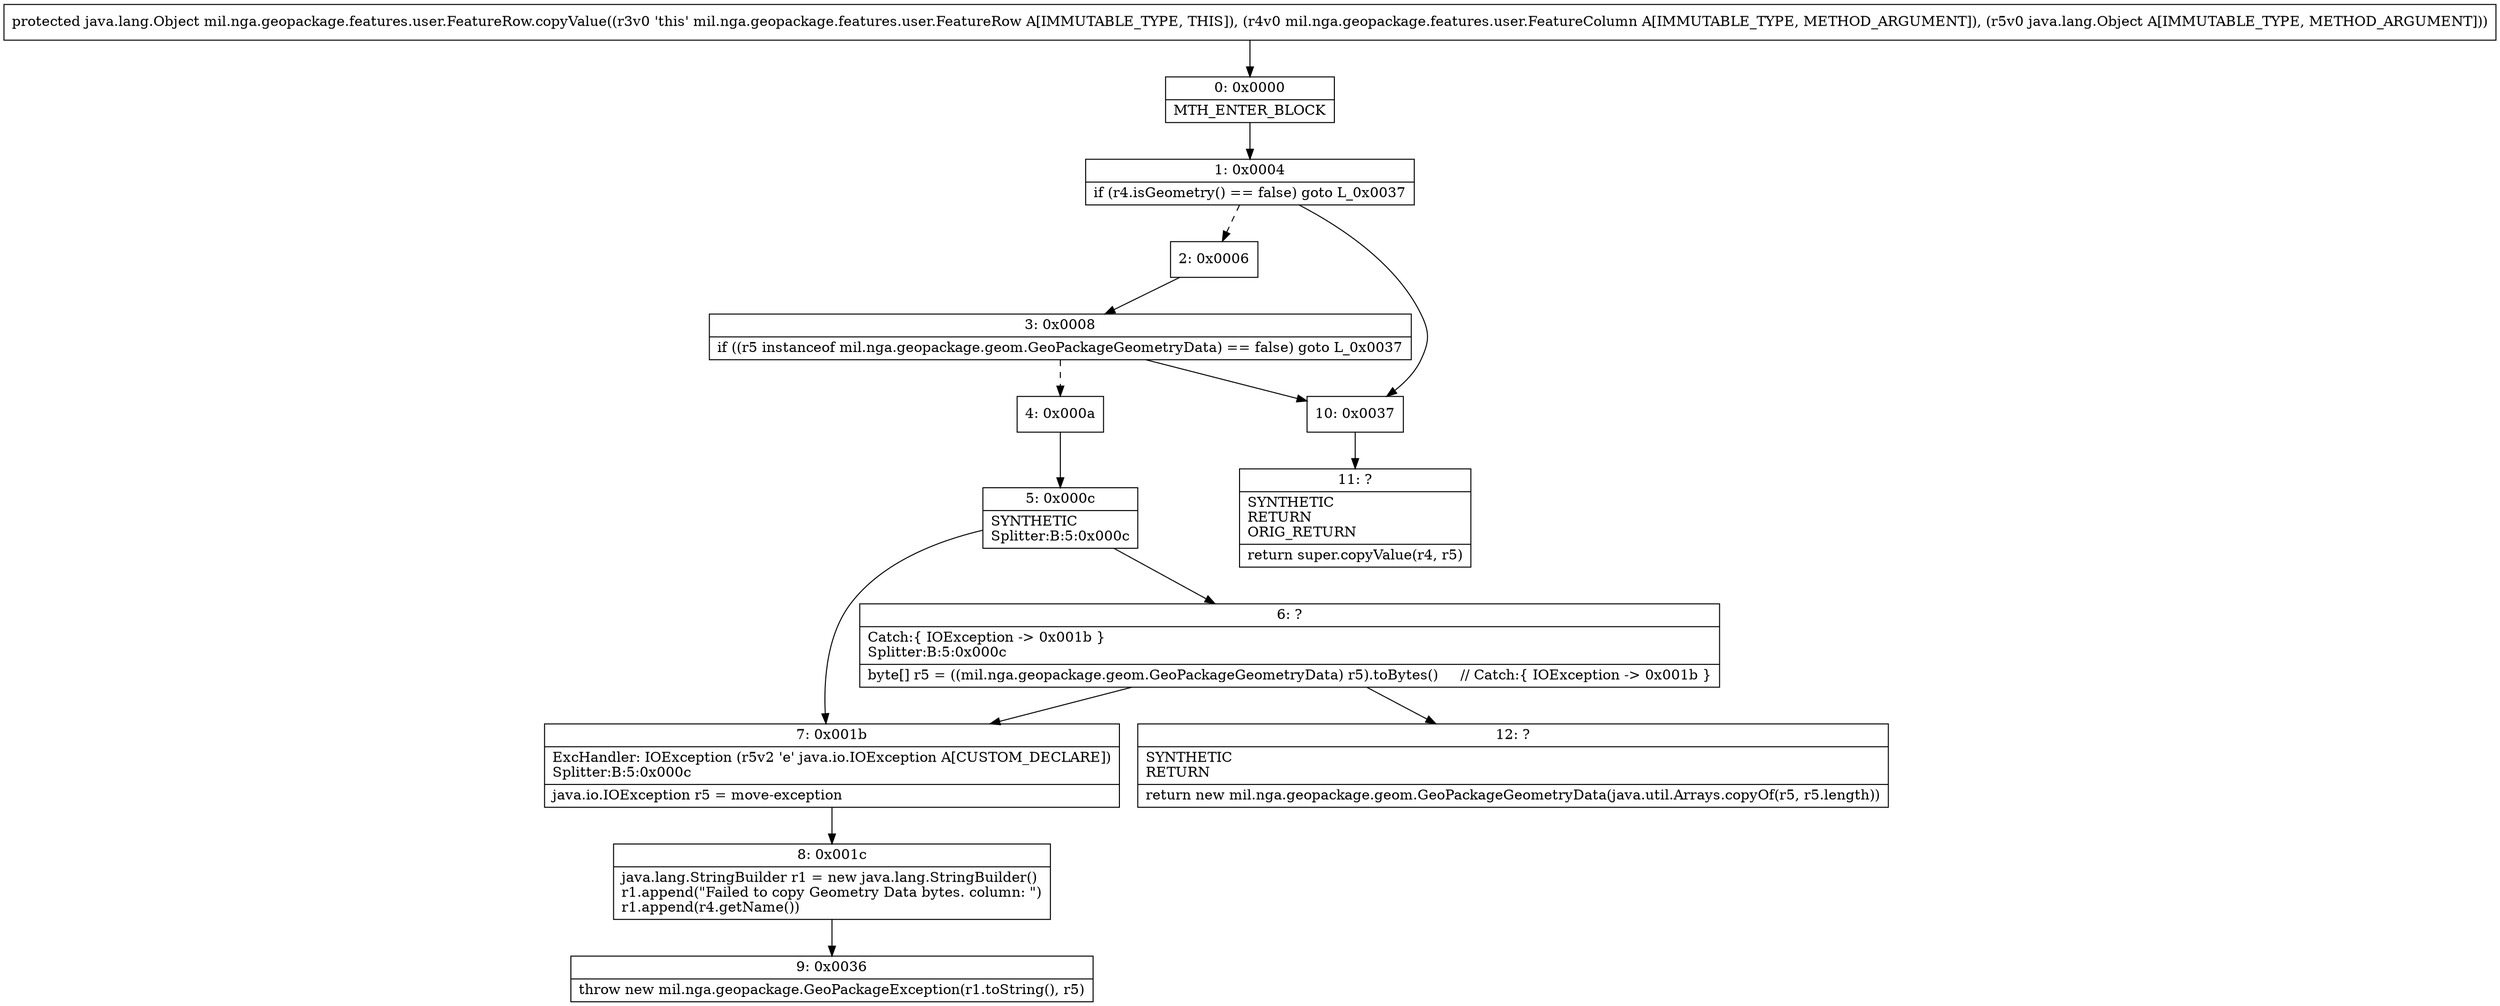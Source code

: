 digraph "CFG formil.nga.geopackage.features.user.FeatureRow.copyValue(Lmil\/nga\/geopackage\/features\/user\/FeatureColumn;Ljava\/lang\/Object;)Ljava\/lang\/Object;" {
Node_0 [shape=record,label="{0\:\ 0x0000|MTH_ENTER_BLOCK\l}"];
Node_1 [shape=record,label="{1\:\ 0x0004|if (r4.isGeometry() == false) goto L_0x0037\l}"];
Node_2 [shape=record,label="{2\:\ 0x0006}"];
Node_3 [shape=record,label="{3\:\ 0x0008|if ((r5 instanceof mil.nga.geopackage.geom.GeoPackageGeometryData) == false) goto L_0x0037\l}"];
Node_4 [shape=record,label="{4\:\ 0x000a}"];
Node_5 [shape=record,label="{5\:\ 0x000c|SYNTHETIC\lSplitter:B:5:0x000c\l}"];
Node_6 [shape=record,label="{6\:\ ?|Catch:\{ IOException \-\> 0x001b \}\lSplitter:B:5:0x000c\l|byte[] r5 = ((mil.nga.geopackage.geom.GeoPackageGeometryData) r5).toBytes()     \/\/ Catch:\{ IOException \-\> 0x001b \}\l}"];
Node_7 [shape=record,label="{7\:\ 0x001b|ExcHandler: IOException (r5v2 'e' java.io.IOException A[CUSTOM_DECLARE])\lSplitter:B:5:0x000c\l|java.io.IOException r5 = move\-exception\l}"];
Node_8 [shape=record,label="{8\:\ 0x001c|java.lang.StringBuilder r1 = new java.lang.StringBuilder()\lr1.append(\"Failed to copy Geometry Data bytes. column: \")\lr1.append(r4.getName())\l}"];
Node_9 [shape=record,label="{9\:\ 0x0036|throw new mil.nga.geopackage.GeoPackageException(r1.toString(), r5)\l}"];
Node_10 [shape=record,label="{10\:\ 0x0037}"];
Node_11 [shape=record,label="{11\:\ ?|SYNTHETIC\lRETURN\lORIG_RETURN\l|return super.copyValue(r4, r5)\l}"];
Node_12 [shape=record,label="{12\:\ ?|SYNTHETIC\lRETURN\l|return new mil.nga.geopackage.geom.GeoPackageGeometryData(java.util.Arrays.copyOf(r5, r5.length))\l}"];
MethodNode[shape=record,label="{protected java.lang.Object mil.nga.geopackage.features.user.FeatureRow.copyValue((r3v0 'this' mil.nga.geopackage.features.user.FeatureRow A[IMMUTABLE_TYPE, THIS]), (r4v0 mil.nga.geopackage.features.user.FeatureColumn A[IMMUTABLE_TYPE, METHOD_ARGUMENT]), (r5v0 java.lang.Object A[IMMUTABLE_TYPE, METHOD_ARGUMENT])) }"];
MethodNode -> Node_0;
Node_0 -> Node_1;
Node_1 -> Node_2[style=dashed];
Node_1 -> Node_10;
Node_2 -> Node_3;
Node_3 -> Node_4[style=dashed];
Node_3 -> Node_10;
Node_4 -> Node_5;
Node_5 -> Node_6;
Node_5 -> Node_7;
Node_6 -> Node_7;
Node_6 -> Node_12;
Node_7 -> Node_8;
Node_8 -> Node_9;
Node_10 -> Node_11;
}

